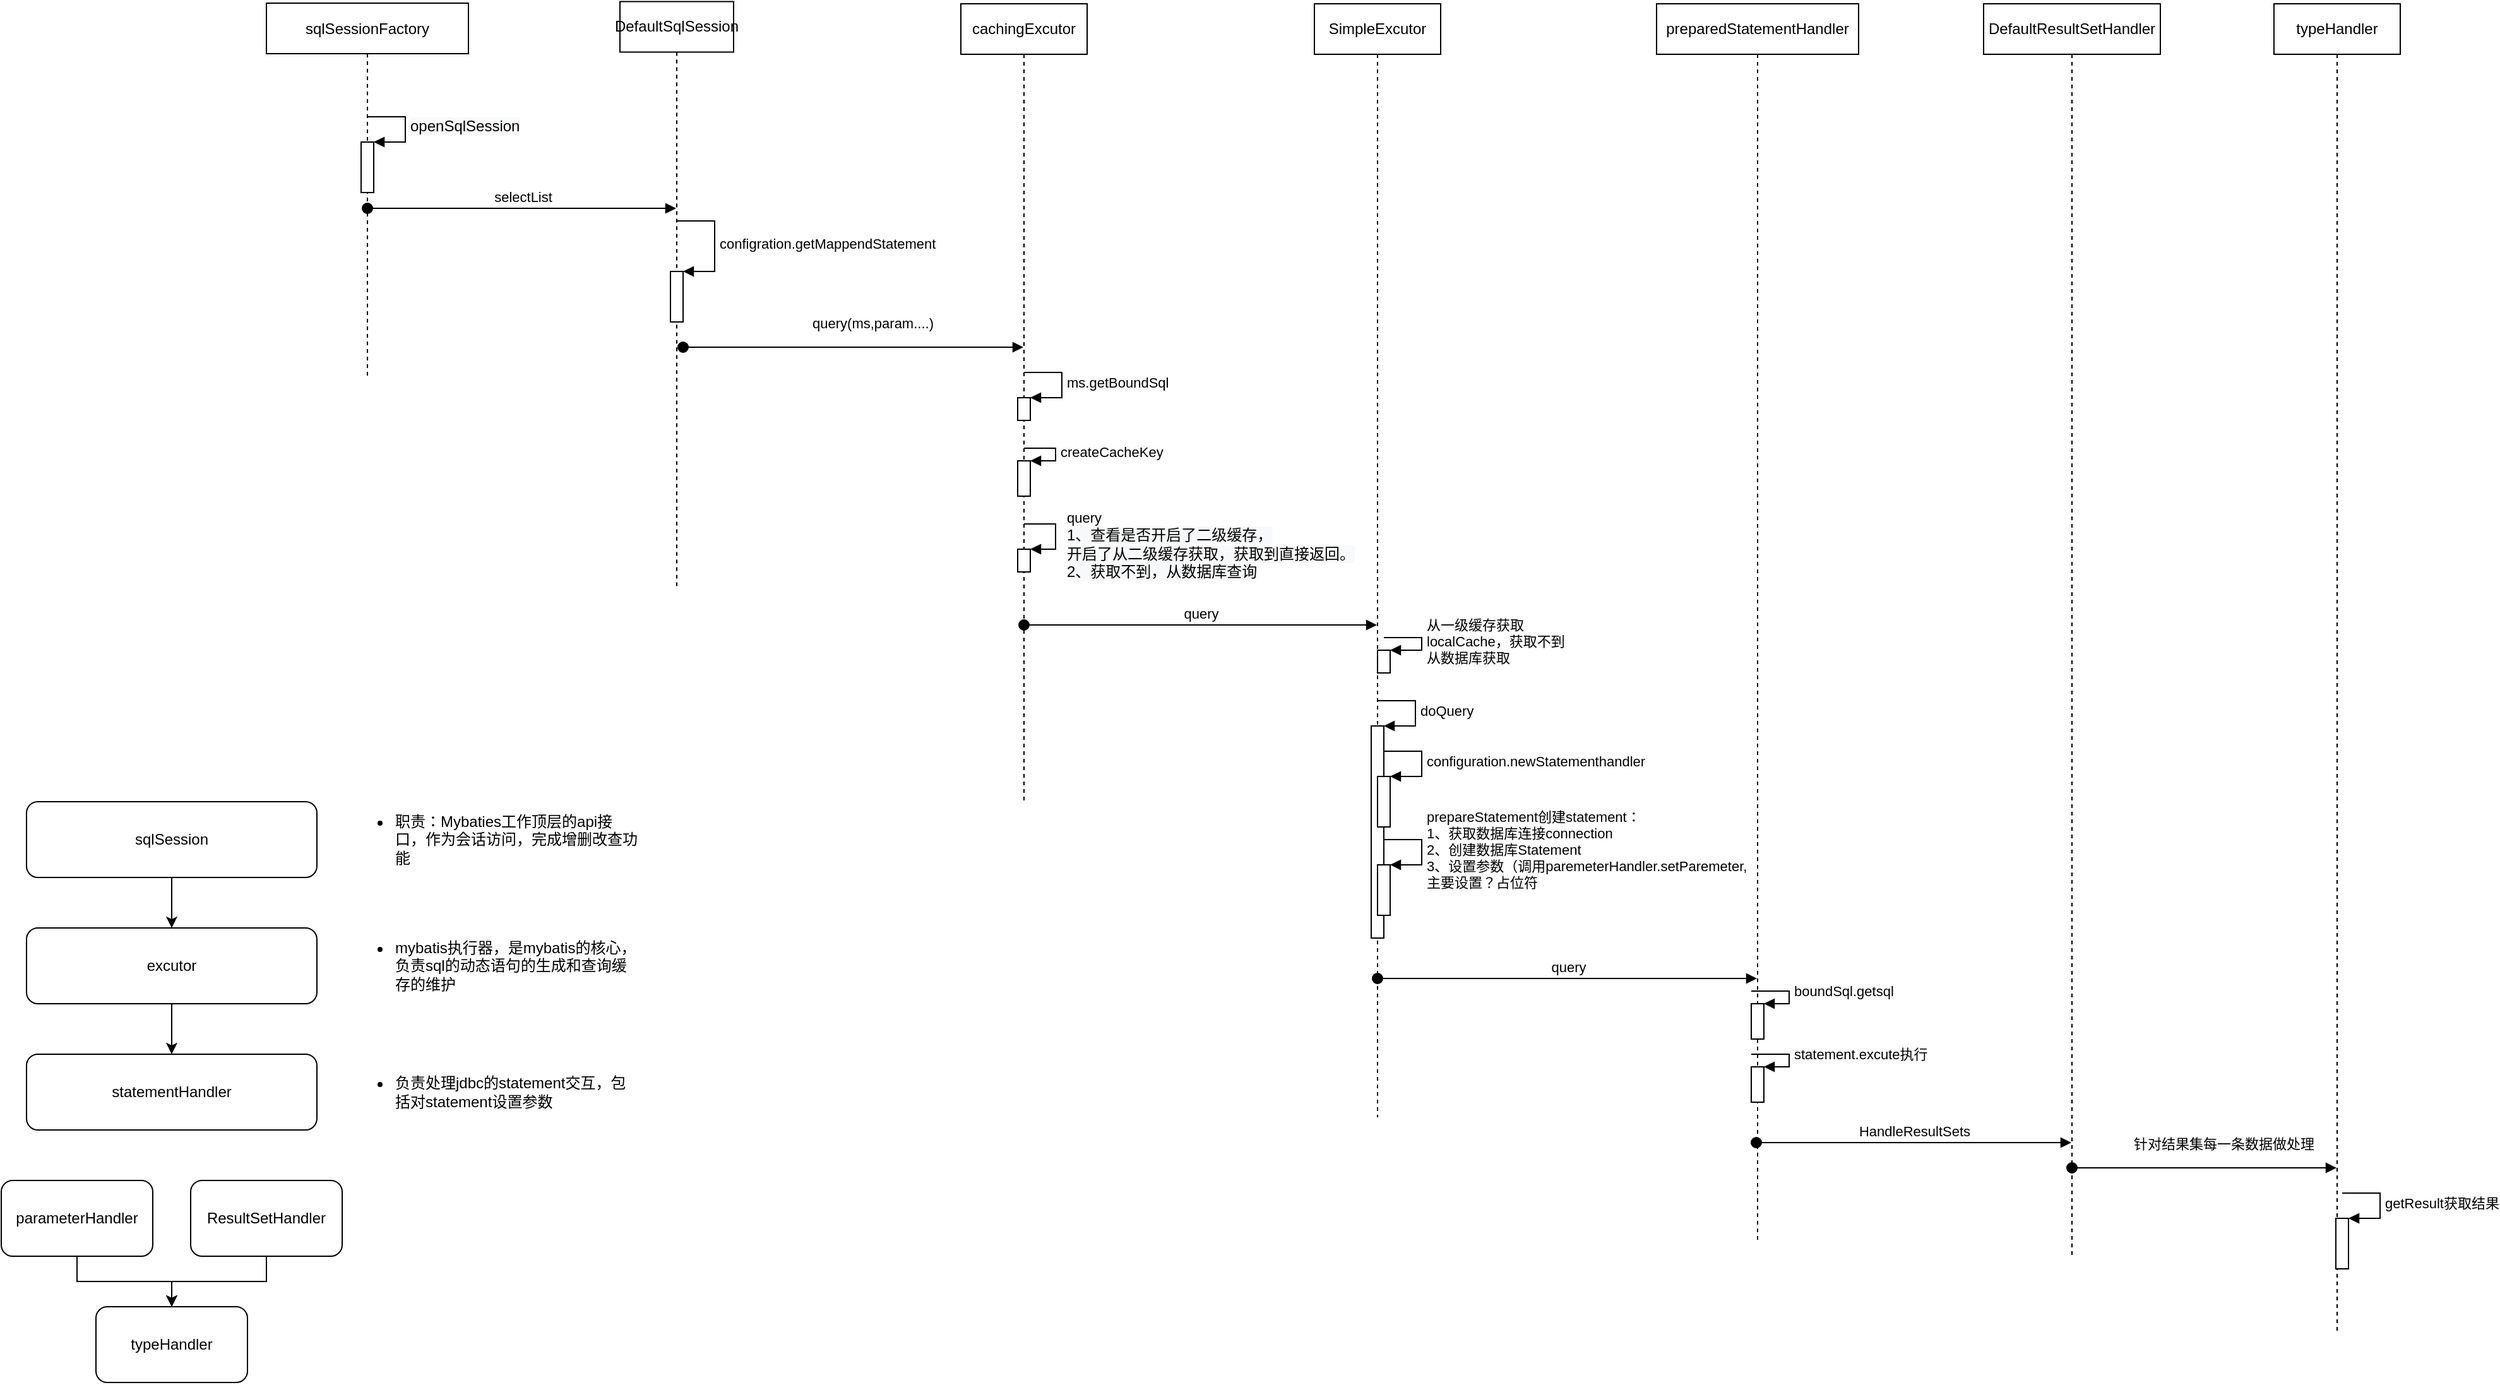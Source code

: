 <mxfile version="14.4.6" type="github">
  <diagram id="0CGYzb4iScq04L-ZYQaI" name="Page-1">
    <mxGraphModel dx="1773" dy="614" grid="1" gridSize="10" guides="1" tooltips="1" connect="1" arrows="1" fold="1" page="1" pageScale="1" pageWidth="827" pageHeight="1169" math="0" shadow="0">
      <root>
        <mxCell id="0" />
        <mxCell id="1" parent="0" />
        <mxCell id="PqKnC0BrW8zJ7Qyt5Rqo-16" value="sqlSessionFactory" style="shape=umlLifeline;perimeter=lifelinePerimeter;whiteSpace=wrap;html=1;container=1;collapsible=0;recursiveResize=0;outlineConnect=0;" vertex="1" parent="1">
          <mxGeometry x="-20" y="587.5" width="160" height="297.5" as="geometry" />
        </mxCell>
        <mxCell id="PqKnC0BrW8zJ7Qyt5Rqo-24" value="" style="html=1;points=[];perimeter=orthogonalPerimeter;" vertex="1" parent="PqKnC0BrW8zJ7Qyt5Rqo-16">
          <mxGeometry x="75" y="110" width="10" height="40" as="geometry" />
        </mxCell>
        <mxCell id="PqKnC0BrW8zJ7Qyt5Rqo-25" value="&lt;span style=&quot;font-size: 12px ; text-align: center ; background-color: rgb(248 , 249 , 250)&quot;&gt;openSqlSession&lt;/span&gt;" style="edgeStyle=orthogonalEdgeStyle;html=1;align=left;spacingLeft=2;endArrow=block;rounded=0;entryX=1;entryY=0;" edge="1" target="PqKnC0BrW8zJ7Qyt5Rqo-24" parent="PqKnC0BrW8zJ7Qyt5Rqo-16">
          <mxGeometry relative="1" as="geometry">
            <mxPoint x="80" y="90" as="sourcePoint" />
            <Array as="points">
              <mxPoint x="110" y="90" />
            </Array>
          </mxGeometry>
        </mxCell>
        <mxCell id="PqKnC0BrW8zJ7Qyt5Rqo-36" value="selectList" style="html=1;verticalAlign=bottom;startArrow=oval;startFill=1;endArrow=block;startSize=8;" edge="1" parent="PqKnC0BrW8zJ7Qyt5Rqo-16" target="PqKnC0BrW8zJ7Qyt5Rqo-19">
          <mxGeometry width="60" relative="1" as="geometry">
            <mxPoint x="80" y="162.5" as="sourcePoint" />
            <mxPoint x="140" y="162.5" as="targetPoint" />
          </mxGeometry>
        </mxCell>
        <mxCell id="PqKnC0BrW8zJ7Qyt5Rqo-19" value="DefaultSqlSession" style="shape=umlLifeline;perimeter=lifelinePerimeter;whiteSpace=wrap;html=1;container=1;collapsible=0;recursiveResize=0;outlineConnect=0;" vertex="1" parent="1">
          <mxGeometry x="260" y="586.25" width="90" height="463.75" as="geometry" />
        </mxCell>
        <mxCell id="PqKnC0BrW8zJ7Qyt5Rqo-33" value="" style="html=1;points=[];perimeter=orthogonalPerimeter;" vertex="1" parent="PqKnC0BrW8zJ7Qyt5Rqo-19">
          <mxGeometry x="40" y="213.75" width="10" height="40" as="geometry" />
        </mxCell>
        <mxCell id="PqKnC0BrW8zJ7Qyt5Rqo-34" value="configration.getMappendStatement" style="edgeStyle=orthogonalEdgeStyle;html=1;align=left;spacingLeft=2;endArrow=block;rounded=0;entryX=1;entryY=0;" edge="1" target="PqKnC0BrW8zJ7Qyt5Rqo-33" parent="PqKnC0BrW8zJ7Qyt5Rqo-19">
          <mxGeometry relative="1" as="geometry">
            <mxPoint x="45" y="173.75" as="sourcePoint" />
            <Array as="points">
              <mxPoint x="45" y="174" />
              <mxPoint x="75" y="174" />
              <mxPoint x="75" y="214" />
            </Array>
          </mxGeometry>
        </mxCell>
        <mxCell id="PqKnC0BrW8zJ7Qyt5Rqo-37" value="query(ms,param....)" style="html=1;verticalAlign=bottom;startArrow=oval;startFill=1;endArrow=block;startSize=8;" edge="1" parent="PqKnC0BrW8zJ7Qyt5Rqo-19" target="PqKnC0BrW8zJ7Qyt5Rqo-35">
          <mxGeometry x="0.113" y="10" width="60" relative="1" as="geometry">
            <mxPoint x="50" y="273.75" as="sourcePoint" />
            <mxPoint x="110" y="273.75" as="targetPoint" />
            <mxPoint as="offset" />
          </mxGeometry>
        </mxCell>
        <mxCell id="PqKnC0BrW8zJ7Qyt5Rqo-35" value="cachingExcutor" style="shape=umlLifeline;perimeter=lifelinePerimeter;whiteSpace=wrap;html=1;container=1;collapsible=0;recursiveResize=0;outlineConnect=0;" vertex="1" parent="1">
          <mxGeometry x="530" y="588" width="100" height="632" as="geometry" />
        </mxCell>
        <mxCell id="PqKnC0BrW8zJ7Qyt5Rqo-40" value="" style="html=1;points=[];perimeter=orthogonalPerimeter;" vertex="1" parent="PqKnC0BrW8zJ7Qyt5Rqo-35">
          <mxGeometry x="45" y="312" width="10" height="18" as="geometry" />
        </mxCell>
        <mxCell id="PqKnC0BrW8zJ7Qyt5Rqo-41" value="ms.getBoundSql" style="edgeStyle=orthogonalEdgeStyle;html=1;align=left;spacingLeft=2;endArrow=block;rounded=0;entryX=1;entryY=0;" edge="1" target="PqKnC0BrW8zJ7Qyt5Rqo-40" parent="PqKnC0BrW8zJ7Qyt5Rqo-35">
          <mxGeometry relative="1" as="geometry">
            <mxPoint x="50" y="292" as="sourcePoint" />
            <Array as="points">
              <mxPoint x="80" y="292" />
            </Array>
          </mxGeometry>
        </mxCell>
        <mxCell id="PqKnC0BrW8zJ7Qyt5Rqo-44" value="" style="html=1;points=[];perimeter=orthogonalPerimeter;" vertex="1" parent="PqKnC0BrW8zJ7Qyt5Rqo-35">
          <mxGeometry x="45" y="362" width="10" height="28" as="geometry" />
        </mxCell>
        <mxCell id="PqKnC0BrW8zJ7Qyt5Rqo-45" value="createCacheKey" style="edgeStyle=orthogonalEdgeStyle;html=1;align=left;spacingLeft=2;endArrow=block;rounded=0;entryX=1;entryY=0;" edge="1" target="PqKnC0BrW8zJ7Qyt5Rqo-44" parent="PqKnC0BrW8zJ7Qyt5Rqo-35">
          <mxGeometry relative="1" as="geometry">
            <mxPoint x="50" y="352" as="sourcePoint" />
            <Array as="points">
              <mxPoint x="75" y="352" />
            </Array>
          </mxGeometry>
        </mxCell>
        <mxCell id="PqKnC0BrW8zJ7Qyt5Rqo-48" value="" style="html=1;points=[];perimeter=orthogonalPerimeter;" vertex="1" parent="PqKnC0BrW8zJ7Qyt5Rqo-35">
          <mxGeometry x="45" y="432" width="10" height="18" as="geometry" />
        </mxCell>
        <mxCell id="PqKnC0BrW8zJ7Qyt5Rqo-49" value="&lt;br style=&quot;font-size: 12px ; background-color: rgb(248 , 249 , 250)&quot;&gt;&lt;span&gt;query&lt;br&gt;&lt;/span&gt;&lt;span style=&quot;font-size: 12px ; background-color: rgb(248 , 249 , 250)&quot;&gt;1、查看是否开启了二级缓存，&lt;br&gt;开启了从二级缓存获取，获取到直接返回。&lt;/span&gt;&lt;br style=&quot;font-size: 12px ; background-color: rgb(248 , 249 , 250)&quot;&gt;&lt;span style=&quot;font-size: 12px ; background-color: rgb(248 , 249 , 250)&quot;&gt;2、获取不到，从数据库查询&lt;/span&gt;" style="edgeStyle=orthogonalEdgeStyle;html=1;align=left;spacingLeft=2;endArrow=block;rounded=0;entryX=1;entryY=0;" edge="1" target="PqKnC0BrW8zJ7Qyt5Rqo-48" parent="PqKnC0BrW8zJ7Qyt5Rqo-35">
          <mxGeometry x="0.077" y="5" relative="1" as="geometry">
            <mxPoint x="50" y="412" as="sourcePoint" />
            <Array as="points">
              <mxPoint x="50" y="412" />
              <mxPoint x="75" y="412" />
              <mxPoint x="75" y="432" />
            </Array>
            <mxPoint as="offset" />
          </mxGeometry>
        </mxCell>
        <mxCell id="PqKnC0BrW8zJ7Qyt5Rqo-53" value="query" style="html=1;verticalAlign=bottom;startArrow=oval;startFill=1;endArrow=block;startSize=8;" edge="1" parent="PqKnC0BrW8zJ7Qyt5Rqo-35" target="PqKnC0BrW8zJ7Qyt5Rqo-52">
          <mxGeometry width="60" relative="1" as="geometry">
            <mxPoint x="50" y="492" as="sourcePoint" />
            <mxPoint x="110" y="492" as="targetPoint" />
          </mxGeometry>
        </mxCell>
        <mxCell id="PqKnC0BrW8zJ7Qyt5Rqo-52" value="SimpleExcutor" style="shape=umlLifeline;perimeter=lifelinePerimeter;whiteSpace=wrap;html=1;container=1;collapsible=0;recursiveResize=0;outlineConnect=0;" vertex="1" parent="1">
          <mxGeometry x="810" y="588" width="100" height="882" as="geometry" />
        </mxCell>
        <mxCell id="PqKnC0BrW8zJ7Qyt5Rqo-54" value="" style="html=1;points=[];perimeter=orthogonalPerimeter;" vertex="1" parent="PqKnC0BrW8zJ7Qyt5Rqo-52">
          <mxGeometry x="50" y="512" width="10" height="18" as="geometry" />
        </mxCell>
        <mxCell id="PqKnC0BrW8zJ7Qyt5Rqo-55" value="从一级缓存获取&lt;br&gt;localCache，获取不到&lt;br&gt;从数据库获取" style="edgeStyle=orthogonalEdgeStyle;html=1;align=left;spacingLeft=2;endArrow=block;rounded=0;entryX=1;entryY=0;" edge="1" target="PqKnC0BrW8zJ7Qyt5Rqo-54" parent="PqKnC0BrW8zJ7Qyt5Rqo-52">
          <mxGeometry relative="1" as="geometry">
            <mxPoint x="55" y="502" as="sourcePoint" />
            <Array as="points">
              <mxPoint x="85" y="502" />
            </Array>
          </mxGeometry>
        </mxCell>
        <mxCell id="PqKnC0BrW8zJ7Qyt5Rqo-58" value="" style="html=1;points=[];perimeter=orthogonalPerimeter;" vertex="1" parent="PqKnC0BrW8zJ7Qyt5Rqo-52">
          <mxGeometry x="45" y="572" width="10" height="168" as="geometry" />
        </mxCell>
        <mxCell id="PqKnC0BrW8zJ7Qyt5Rqo-59" value="doQuery" style="edgeStyle=orthogonalEdgeStyle;html=1;align=left;spacingLeft=2;endArrow=block;rounded=0;entryX=1;entryY=0;" edge="1" target="PqKnC0BrW8zJ7Qyt5Rqo-58" parent="PqKnC0BrW8zJ7Qyt5Rqo-52">
          <mxGeometry relative="1" as="geometry">
            <mxPoint x="50" y="552" as="sourcePoint" />
            <Array as="points">
              <mxPoint x="80" y="552" />
            </Array>
          </mxGeometry>
        </mxCell>
        <mxCell id="PqKnC0BrW8zJ7Qyt5Rqo-60" value="" style="html=1;points=[];perimeter=orthogonalPerimeter;" vertex="1" parent="PqKnC0BrW8zJ7Qyt5Rqo-52">
          <mxGeometry x="50" y="612" width="10" height="40" as="geometry" />
        </mxCell>
        <mxCell id="PqKnC0BrW8zJ7Qyt5Rqo-61" value="configuration.newStatementhandler" style="edgeStyle=orthogonalEdgeStyle;html=1;align=left;spacingLeft=2;endArrow=block;rounded=0;entryX=1;entryY=0;" edge="1" target="PqKnC0BrW8zJ7Qyt5Rqo-60" parent="PqKnC0BrW8zJ7Qyt5Rqo-52">
          <mxGeometry relative="1" as="geometry">
            <mxPoint x="55" y="592" as="sourcePoint" />
            <Array as="points">
              <mxPoint x="85" y="592" />
            </Array>
          </mxGeometry>
        </mxCell>
        <mxCell id="PqKnC0BrW8zJ7Qyt5Rqo-62" value="" style="html=1;points=[];perimeter=orthogonalPerimeter;" vertex="1" parent="PqKnC0BrW8zJ7Qyt5Rqo-52">
          <mxGeometry x="50" y="682" width="10" height="40" as="geometry" />
        </mxCell>
        <mxCell id="PqKnC0BrW8zJ7Qyt5Rqo-63" value="prepareStatement创建statement：&lt;br&gt;1、获取数据库连接connection&lt;br&gt;2、创建数据库Statement&lt;br&gt;3、设置参数（调用paremeterHandler.setParemeter,&lt;br&gt;主要设置？占位符" style="edgeStyle=orthogonalEdgeStyle;html=1;align=left;spacingLeft=2;endArrow=block;rounded=0;entryX=1;entryY=0;" edge="1" target="PqKnC0BrW8zJ7Qyt5Rqo-62" parent="PqKnC0BrW8zJ7Qyt5Rqo-52">
          <mxGeometry relative="1" as="geometry">
            <mxPoint x="55" y="662" as="sourcePoint" />
            <Array as="points">
              <mxPoint x="85" y="662" />
            </Array>
          </mxGeometry>
        </mxCell>
        <mxCell id="PqKnC0BrW8zJ7Qyt5Rqo-65" value="query" style="html=1;verticalAlign=bottom;startArrow=oval;startFill=1;endArrow=block;startSize=8;" edge="1" parent="PqKnC0BrW8zJ7Qyt5Rqo-52" target="PqKnC0BrW8zJ7Qyt5Rqo-64">
          <mxGeometry width="60" relative="1" as="geometry">
            <mxPoint x="50" y="772" as="sourcePoint" />
            <mxPoint x="110" y="772" as="targetPoint" />
          </mxGeometry>
        </mxCell>
        <mxCell id="PqKnC0BrW8zJ7Qyt5Rqo-64" value="preparedStatementHandler" style="shape=umlLifeline;perimeter=lifelinePerimeter;whiteSpace=wrap;html=1;container=1;collapsible=0;recursiveResize=0;outlineConnect=0;" vertex="1" parent="1">
          <mxGeometry x="1081" y="588" width="160" height="982" as="geometry" />
        </mxCell>
        <mxCell id="PqKnC0BrW8zJ7Qyt5Rqo-66" value="" style="html=1;points=[];perimeter=orthogonalPerimeter;" vertex="1" parent="PqKnC0BrW8zJ7Qyt5Rqo-64">
          <mxGeometry x="75" y="792" width="10" height="28" as="geometry" />
        </mxCell>
        <mxCell id="PqKnC0BrW8zJ7Qyt5Rqo-67" value="boundSql.getsql" style="edgeStyle=orthogonalEdgeStyle;html=1;align=left;spacingLeft=2;endArrow=block;rounded=0;entryX=1;entryY=0;" edge="1" target="PqKnC0BrW8zJ7Qyt5Rqo-66" parent="PqKnC0BrW8zJ7Qyt5Rqo-64">
          <mxGeometry relative="1" as="geometry">
            <mxPoint x="75" y="782" as="sourcePoint" />
            <Array as="points">
              <mxPoint x="105" y="782" />
            </Array>
          </mxGeometry>
        </mxCell>
        <mxCell id="PqKnC0BrW8zJ7Qyt5Rqo-68" value="" style="html=1;points=[];perimeter=orthogonalPerimeter;" vertex="1" parent="PqKnC0BrW8zJ7Qyt5Rqo-64">
          <mxGeometry x="75" y="842" width="10" height="28" as="geometry" />
        </mxCell>
        <mxCell id="PqKnC0BrW8zJ7Qyt5Rqo-69" value="statement.excute执行" style="edgeStyle=orthogonalEdgeStyle;html=1;align=left;spacingLeft=2;endArrow=block;rounded=0;entryX=1;entryY=0;" edge="1" parent="PqKnC0BrW8zJ7Qyt5Rqo-64" target="PqKnC0BrW8zJ7Qyt5Rqo-68">
          <mxGeometry relative="1" as="geometry">
            <mxPoint x="75" y="832" as="sourcePoint" />
            <Array as="points">
              <mxPoint x="105" y="832" />
            </Array>
          </mxGeometry>
        </mxCell>
        <mxCell id="PqKnC0BrW8zJ7Qyt5Rqo-71" value="HandleResultSets" style="html=1;verticalAlign=bottom;startArrow=oval;startFill=1;endArrow=block;startSize=8;" edge="1" parent="PqKnC0BrW8zJ7Qyt5Rqo-64" target="PqKnC0BrW8zJ7Qyt5Rqo-70">
          <mxGeometry width="60" relative="1" as="geometry">
            <mxPoint x="79" y="902" as="sourcePoint" />
            <mxPoint x="139" y="902" as="targetPoint" />
          </mxGeometry>
        </mxCell>
        <mxCell id="PqKnC0BrW8zJ7Qyt5Rqo-70" value="DefaultResultSetHandler" style="shape=umlLifeline;perimeter=lifelinePerimeter;whiteSpace=wrap;html=1;container=1;collapsible=0;recursiveResize=0;outlineConnect=0;" vertex="1" parent="1">
          <mxGeometry x="1340" y="588" width="140" height="992" as="geometry" />
        </mxCell>
        <mxCell id="PqKnC0BrW8zJ7Qyt5Rqo-72" value="typeHandler" style="shape=umlLifeline;perimeter=lifelinePerimeter;whiteSpace=wrap;html=1;container=1;collapsible=0;recursiveResize=0;outlineConnect=0;" vertex="1" parent="1">
          <mxGeometry x="1570" y="588" width="100" height="1052" as="geometry" />
        </mxCell>
        <mxCell id="PqKnC0BrW8zJ7Qyt5Rqo-74" value="" style="html=1;points=[];perimeter=orthogonalPerimeter;" vertex="1" parent="PqKnC0BrW8zJ7Qyt5Rqo-72">
          <mxGeometry x="49" y="962" width="10" height="40" as="geometry" />
        </mxCell>
        <mxCell id="PqKnC0BrW8zJ7Qyt5Rqo-75" value="getResult获取结果" style="edgeStyle=orthogonalEdgeStyle;html=1;align=left;spacingLeft=2;endArrow=block;rounded=0;entryX=1;entryY=0;" edge="1" target="PqKnC0BrW8zJ7Qyt5Rqo-74" parent="PqKnC0BrW8zJ7Qyt5Rqo-72">
          <mxGeometry relative="1" as="geometry">
            <mxPoint x="54" y="942" as="sourcePoint" />
            <Array as="points">
              <mxPoint x="84" y="942" />
            </Array>
          </mxGeometry>
        </mxCell>
        <mxCell id="PqKnC0BrW8zJ7Qyt5Rqo-73" value="针对结果集每一条数据做处理" style="html=1;verticalAlign=bottom;startArrow=oval;startFill=1;endArrow=block;startSize=8;" edge="1" parent="1" target="PqKnC0BrW8zJ7Qyt5Rqo-72">
          <mxGeometry x="0.146" y="10" width="60" relative="1" as="geometry">
            <mxPoint x="1410" y="1510" as="sourcePoint" />
            <mxPoint x="1470" y="1510" as="targetPoint" />
            <mxPoint as="offset" />
          </mxGeometry>
        </mxCell>
        <mxCell id="PqKnC0BrW8zJ7Qyt5Rqo-84" value="" style="edgeStyle=orthogonalEdgeStyle;rounded=0;orthogonalLoop=1;jettySize=auto;html=1;" edge="1" parent="1" source="PqKnC0BrW8zJ7Qyt5Rqo-77" target="PqKnC0BrW8zJ7Qyt5Rqo-78">
          <mxGeometry relative="1" as="geometry" />
        </mxCell>
        <mxCell id="PqKnC0BrW8zJ7Qyt5Rqo-77" value="sqlSession" style="rounded=1;whiteSpace=wrap;html=1;" vertex="1" parent="1">
          <mxGeometry x="-210" y="1220" width="230" height="60" as="geometry" />
        </mxCell>
        <mxCell id="PqKnC0BrW8zJ7Qyt5Rqo-85" value="" style="edgeStyle=orthogonalEdgeStyle;rounded=0;orthogonalLoop=1;jettySize=auto;html=1;" edge="1" parent="1" source="PqKnC0BrW8zJ7Qyt5Rqo-78" target="PqKnC0BrW8zJ7Qyt5Rqo-79">
          <mxGeometry relative="1" as="geometry" />
        </mxCell>
        <mxCell id="PqKnC0BrW8zJ7Qyt5Rqo-78" value="excutor" style="rounded=1;whiteSpace=wrap;html=1;" vertex="1" parent="1">
          <mxGeometry x="-210" y="1320" width="230" height="60" as="geometry" />
        </mxCell>
        <mxCell id="PqKnC0BrW8zJ7Qyt5Rqo-79" value="statementHandler" style="rounded=1;whiteSpace=wrap;html=1;" vertex="1" parent="1">
          <mxGeometry x="-210" y="1420" width="230" height="60" as="geometry" />
        </mxCell>
        <mxCell id="PqKnC0BrW8zJ7Qyt5Rqo-86" value="" style="edgeStyle=orthogonalEdgeStyle;rounded=0;orthogonalLoop=1;jettySize=auto;html=1;" edge="1" parent="1" source="PqKnC0BrW8zJ7Qyt5Rqo-80" target="PqKnC0BrW8zJ7Qyt5Rqo-82">
          <mxGeometry relative="1" as="geometry" />
        </mxCell>
        <mxCell id="PqKnC0BrW8zJ7Qyt5Rqo-80" value="parameterHandler" style="rounded=1;whiteSpace=wrap;html=1;" vertex="1" parent="1">
          <mxGeometry x="-230" y="1520" width="120" height="60" as="geometry" />
        </mxCell>
        <mxCell id="PqKnC0BrW8zJ7Qyt5Rqo-87" value="" style="edgeStyle=orthogonalEdgeStyle;rounded=0;orthogonalLoop=1;jettySize=auto;html=1;" edge="1" parent="1" source="PqKnC0BrW8zJ7Qyt5Rqo-81" target="PqKnC0BrW8zJ7Qyt5Rqo-82">
          <mxGeometry relative="1" as="geometry" />
        </mxCell>
        <mxCell id="PqKnC0BrW8zJ7Qyt5Rqo-81" value="ResultSetHandler" style="rounded=1;whiteSpace=wrap;html=1;" vertex="1" parent="1">
          <mxGeometry x="-80" y="1520" width="120" height="60" as="geometry" />
        </mxCell>
        <mxCell id="PqKnC0BrW8zJ7Qyt5Rqo-82" value="typeHandler" style="rounded=1;whiteSpace=wrap;html=1;" vertex="1" parent="1">
          <mxGeometry x="-155" y="1620" width="120" height="60" as="geometry" />
        </mxCell>
        <mxCell id="PqKnC0BrW8zJ7Qyt5Rqo-88" value="&lt;ul&gt;&lt;li&gt;职责：Mybaties工作顶层的api接口，作为会话访问，完成增删改查功能&lt;/li&gt;&lt;/ul&gt;" style="text;strokeColor=none;fillColor=none;html=1;whiteSpace=wrap;verticalAlign=middle;overflow=hidden;" vertex="1" parent="1">
          <mxGeometry x="40" y="1210" width="236" height="80" as="geometry" />
        </mxCell>
        <mxCell id="PqKnC0BrW8zJ7Qyt5Rqo-89" value="&lt;ul&gt;&lt;li&gt;mybatis执行器，是mybatis的核心，负责sql的动态语句的生成和查询缓存的维护&lt;/li&gt;&lt;/ul&gt;" style="text;strokeColor=none;fillColor=none;html=1;whiteSpace=wrap;verticalAlign=middle;overflow=hidden;" vertex="1" parent="1">
          <mxGeometry x="40" y="1310" width="236" height="80" as="geometry" />
        </mxCell>
        <mxCell id="PqKnC0BrW8zJ7Qyt5Rqo-90" value="&lt;ul&gt;&lt;li&gt;负责处理jdbc的statement交互，包括对statement设置参数&lt;/li&gt;&lt;/ul&gt;" style="text;strokeColor=none;fillColor=none;html=1;whiteSpace=wrap;verticalAlign=middle;overflow=hidden;" vertex="1" parent="1">
          <mxGeometry x="40" y="1410" width="236" height="80" as="geometry" />
        </mxCell>
      </root>
    </mxGraphModel>
  </diagram>
</mxfile>
